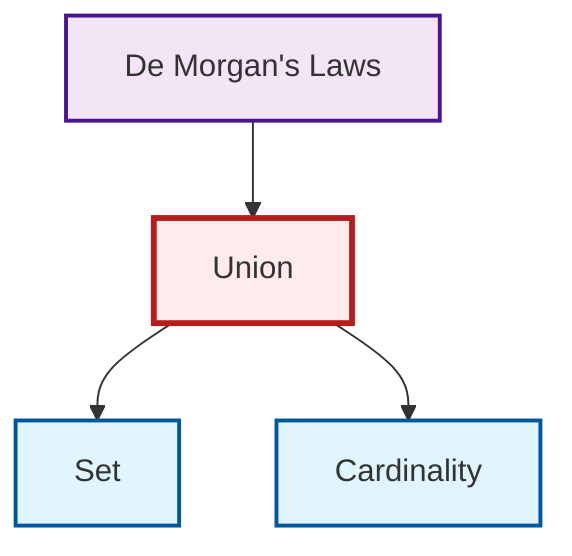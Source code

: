 graph TD
    classDef definition fill:#e1f5fe,stroke:#01579b,stroke-width:2px
    classDef theorem fill:#f3e5f5,stroke:#4a148c,stroke-width:2px
    classDef axiom fill:#fff3e0,stroke:#e65100,stroke-width:2px
    classDef example fill:#e8f5e9,stroke:#1b5e20,stroke-width:2px
    classDef current fill:#ffebee,stroke:#b71c1c,stroke-width:3px
    def-set["Set"]:::definition
    thm-de-morgan["De Morgan's Laws"]:::theorem
    def-union["Union"]:::definition
    def-cardinality["Cardinality"]:::definition
    def-union --> def-set
    def-union --> def-cardinality
    thm-de-morgan --> def-union
    class def-union current
